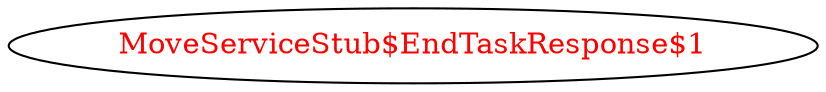 digraph dependencyGraph {
 concentrate=true;
 ranksep="2.0";
 rankdir="LR"; 
 splines="ortho";
"MoveServiceStub$EndTaskResponse$1" [fontcolor="red"];
}